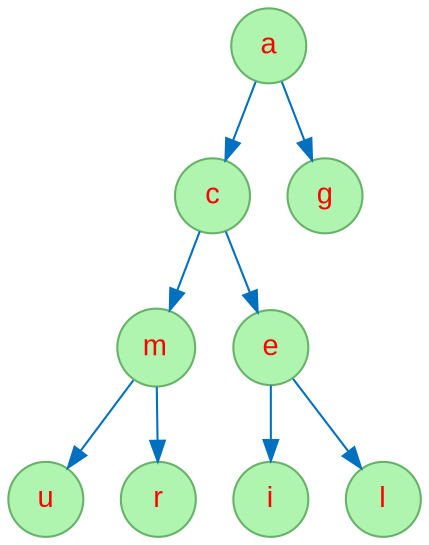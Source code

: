 digraph "Seq-murcielag" {
node [fontname="Arial", fontcolor=red, shape=circle, style=filled, color="#66B268", fillcolor="#AFF4AF" ];
edge [color = "#0070BF"];
401625763 [label="a"];
401625763 -> 835648992;
835648992 [label="c"];
835648992 -> 935044096;
935044096 [label="m"];
935044096 -> 443308702;
443308702 [label="u"];
935044096 -> 396180261;
396180261 [label="r"];
835648992 -> 1134517053;
1134517053 [label="e"];
1134517053 -> 939047783;
939047783 [label="i"];
1134517053 -> 492228202;
492228202 [label="l"];
401625763 -> 772777427;
772777427 [label="g"];
}
